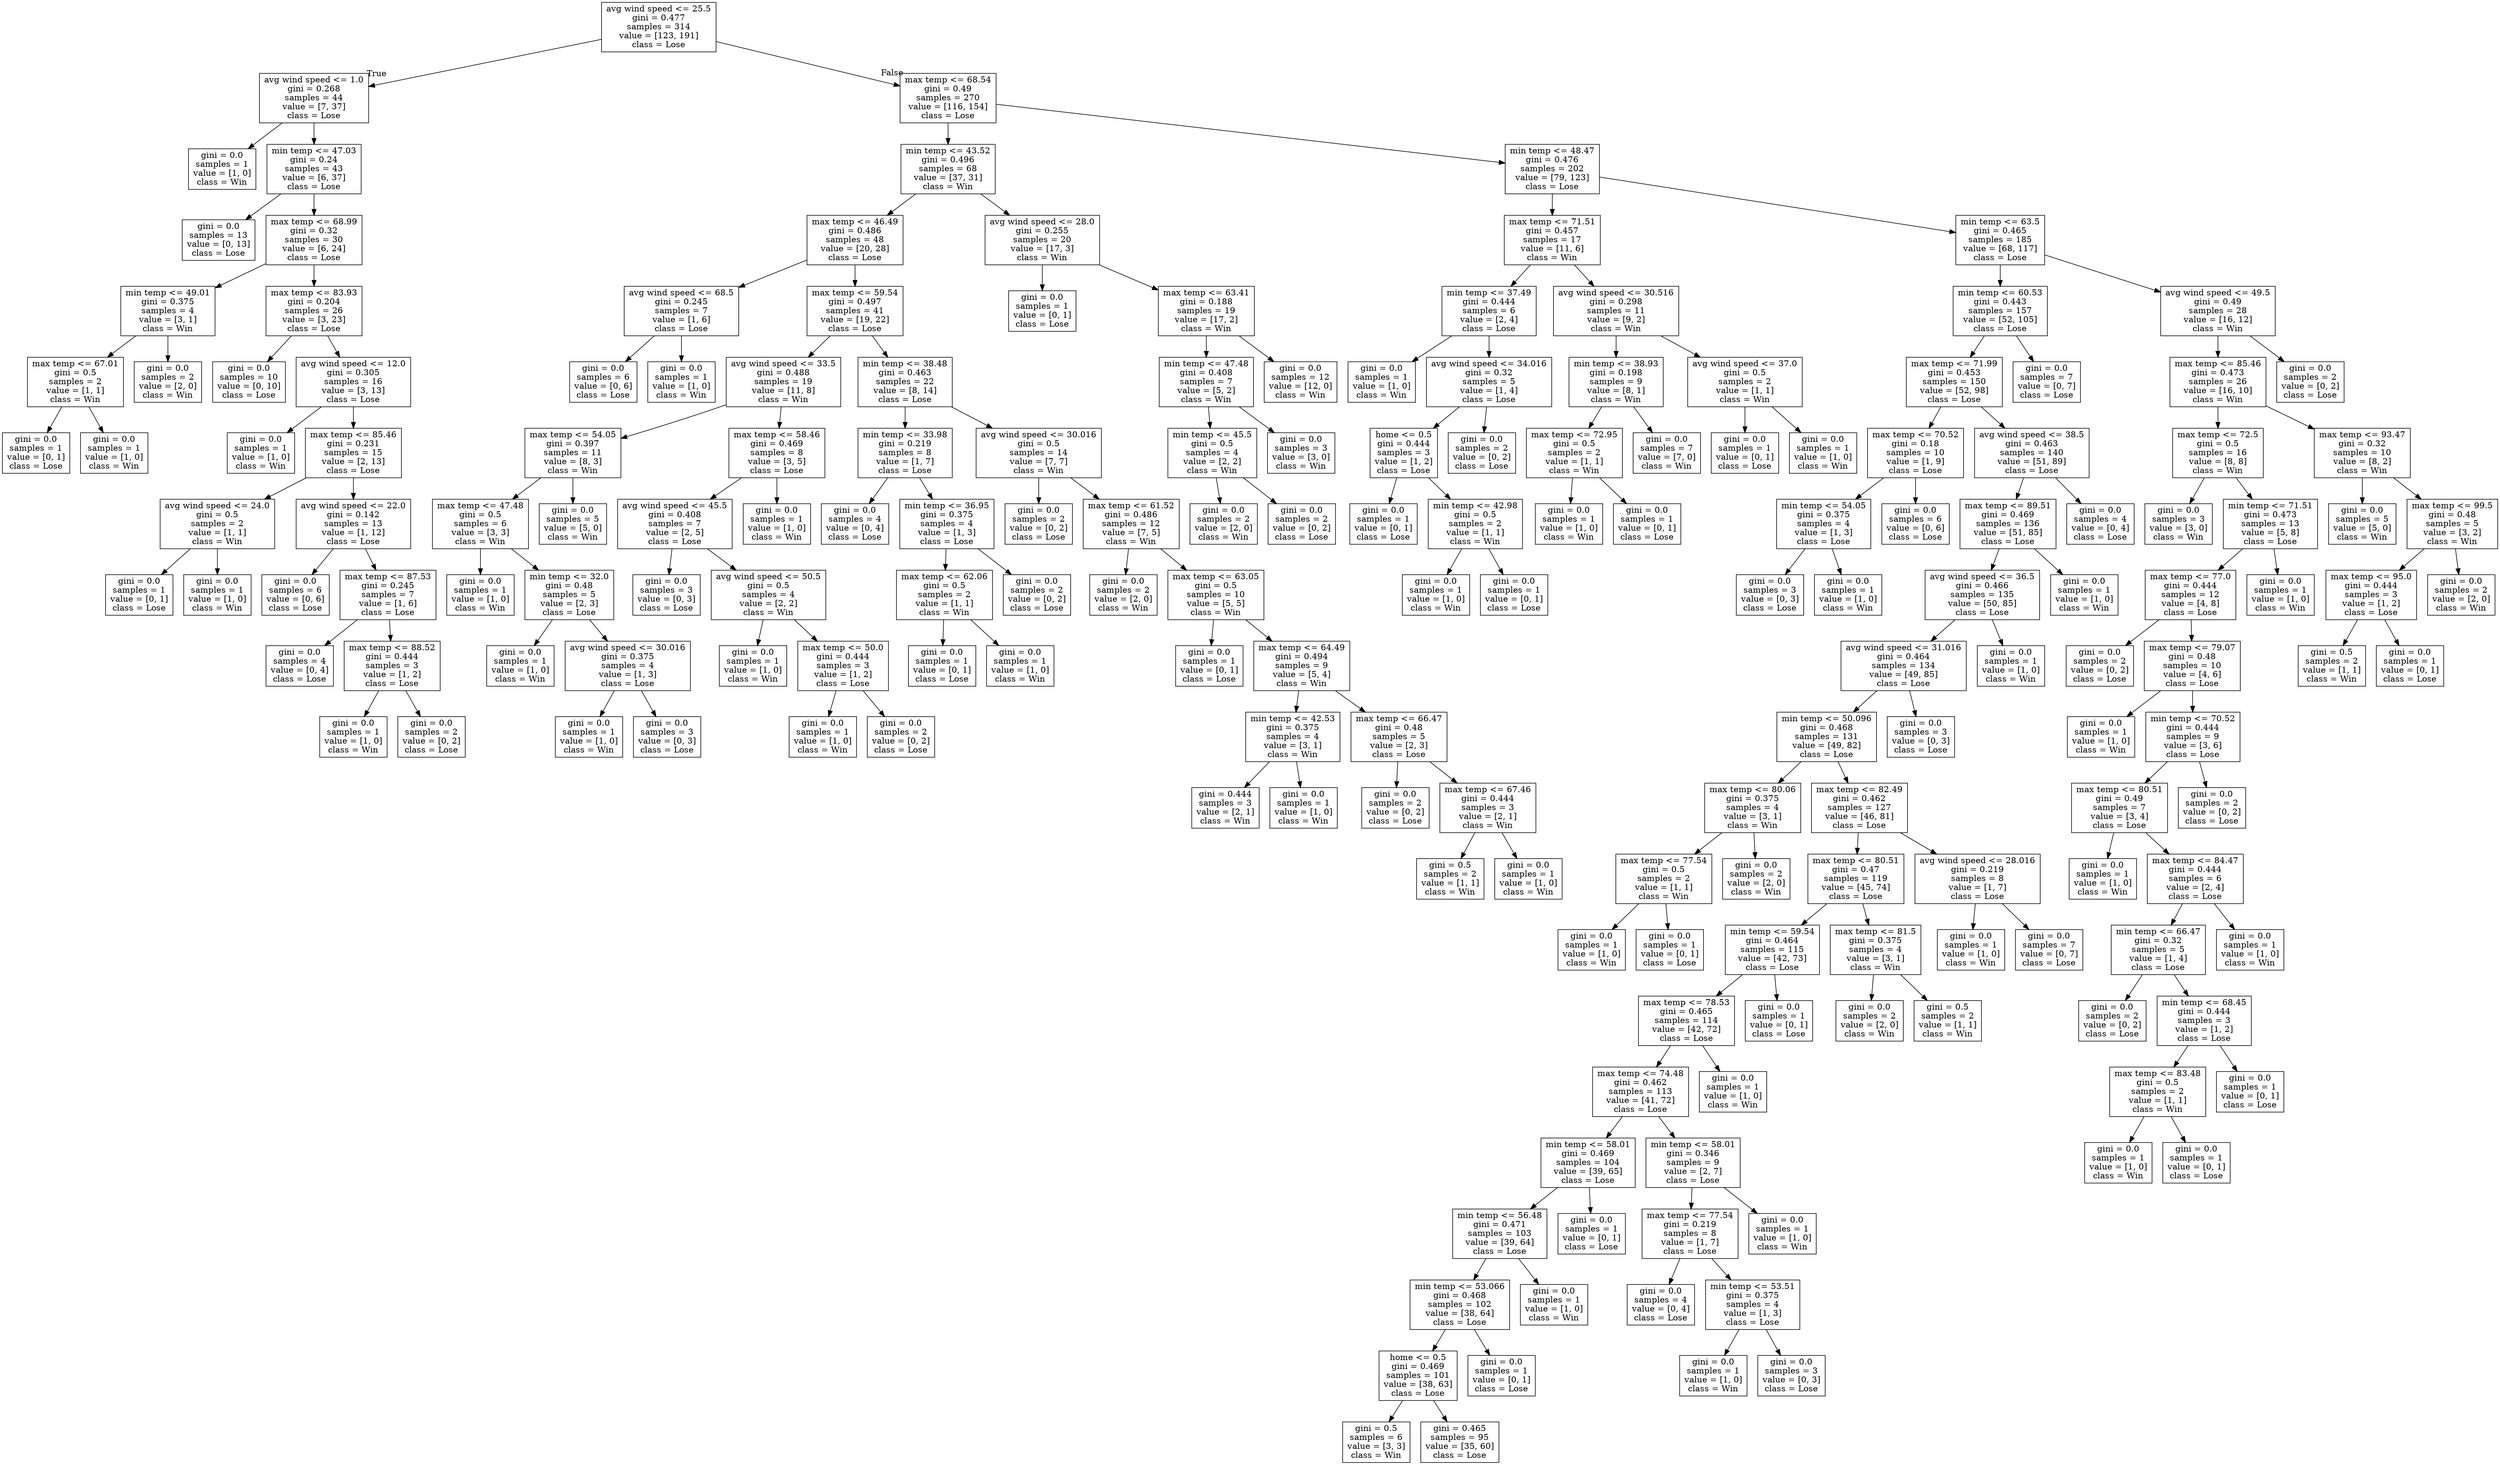 digraph Tree {
node [shape=box] ;
0 [label="avg wind speed <= 25.5\ngini = 0.477\nsamples = 314\nvalue = [123, 191]\nclass = Lose"] ;
1 [label="avg wind speed <= 1.0\ngini = 0.268\nsamples = 44\nvalue = [7, 37]\nclass = Lose"] ;
0 -> 1 [labeldistance=2.5, labelangle=45, headlabel="True"] ;
2 [label="gini = 0.0\nsamples = 1\nvalue = [1, 0]\nclass = Win"] ;
1 -> 2 ;
3 [label="min temp <= 47.03\ngini = 0.24\nsamples = 43\nvalue = [6, 37]\nclass = Lose"] ;
1 -> 3 ;
4 [label="gini = 0.0\nsamples = 13\nvalue = [0, 13]\nclass = Lose"] ;
3 -> 4 ;
5 [label="max temp <= 68.99\ngini = 0.32\nsamples = 30\nvalue = [6, 24]\nclass = Lose"] ;
3 -> 5 ;
6 [label="min temp <= 49.01\ngini = 0.375\nsamples = 4\nvalue = [3, 1]\nclass = Win"] ;
5 -> 6 ;
7 [label="max temp <= 67.01\ngini = 0.5\nsamples = 2\nvalue = [1, 1]\nclass = Win"] ;
6 -> 7 ;
8 [label="gini = 0.0\nsamples = 1\nvalue = [0, 1]\nclass = Lose"] ;
7 -> 8 ;
9 [label="gini = 0.0\nsamples = 1\nvalue = [1, 0]\nclass = Win"] ;
7 -> 9 ;
10 [label="gini = 0.0\nsamples = 2\nvalue = [2, 0]\nclass = Win"] ;
6 -> 10 ;
11 [label="max temp <= 83.93\ngini = 0.204\nsamples = 26\nvalue = [3, 23]\nclass = Lose"] ;
5 -> 11 ;
12 [label="gini = 0.0\nsamples = 10\nvalue = [0, 10]\nclass = Lose"] ;
11 -> 12 ;
13 [label="avg wind speed <= 12.0\ngini = 0.305\nsamples = 16\nvalue = [3, 13]\nclass = Lose"] ;
11 -> 13 ;
14 [label="gini = 0.0\nsamples = 1\nvalue = [1, 0]\nclass = Win"] ;
13 -> 14 ;
15 [label="max temp <= 85.46\ngini = 0.231\nsamples = 15\nvalue = [2, 13]\nclass = Lose"] ;
13 -> 15 ;
16 [label="avg wind speed <= 24.0\ngini = 0.5\nsamples = 2\nvalue = [1, 1]\nclass = Win"] ;
15 -> 16 ;
17 [label="gini = 0.0\nsamples = 1\nvalue = [0, 1]\nclass = Lose"] ;
16 -> 17 ;
18 [label="gini = 0.0\nsamples = 1\nvalue = [1, 0]\nclass = Win"] ;
16 -> 18 ;
19 [label="avg wind speed <= 22.0\ngini = 0.142\nsamples = 13\nvalue = [1, 12]\nclass = Lose"] ;
15 -> 19 ;
20 [label="gini = 0.0\nsamples = 6\nvalue = [0, 6]\nclass = Lose"] ;
19 -> 20 ;
21 [label="max temp <= 87.53\ngini = 0.245\nsamples = 7\nvalue = [1, 6]\nclass = Lose"] ;
19 -> 21 ;
22 [label="gini = 0.0\nsamples = 4\nvalue = [0, 4]\nclass = Lose"] ;
21 -> 22 ;
23 [label="max temp <= 88.52\ngini = 0.444\nsamples = 3\nvalue = [1, 2]\nclass = Lose"] ;
21 -> 23 ;
24 [label="gini = 0.0\nsamples = 1\nvalue = [1, 0]\nclass = Win"] ;
23 -> 24 ;
25 [label="gini = 0.0\nsamples = 2\nvalue = [0, 2]\nclass = Lose"] ;
23 -> 25 ;
26 [label="max temp <= 68.54\ngini = 0.49\nsamples = 270\nvalue = [116, 154]\nclass = Lose"] ;
0 -> 26 [labeldistance=2.5, labelangle=-45, headlabel="False"] ;
27 [label="min temp <= 43.52\ngini = 0.496\nsamples = 68\nvalue = [37, 31]\nclass = Win"] ;
26 -> 27 ;
28 [label="max temp <= 46.49\ngini = 0.486\nsamples = 48\nvalue = [20, 28]\nclass = Lose"] ;
27 -> 28 ;
29 [label="avg wind speed <= 68.5\ngini = 0.245\nsamples = 7\nvalue = [1, 6]\nclass = Lose"] ;
28 -> 29 ;
30 [label="gini = 0.0\nsamples = 6\nvalue = [0, 6]\nclass = Lose"] ;
29 -> 30 ;
31 [label="gini = 0.0\nsamples = 1\nvalue = [1, 0]\nclass = Win"] ;
29 -> 31 ;
32 [label="max temp <= 59.54\ngini = 0.497\nsamples = 41\nvalue = [19, 22]\nclass = Lose"] ;
28 -> 32 ;
33 [label="avg wind speed <= 33.5\ngini = 0.488\nsamples = 19\nvalue = [11, 8]\nclass = Win"] ;
32 -> 33 ;
34 [label="max temp <= 54.05\ngini = 0.397\nsamples = 11\nvalue = [8, 3]\nclass = Win"] ;
33 -> 34 ;
35 [label="max temp <= 47.48\ngini = 0.5\nsamples = 6\nvalue = [3, 3]\nclass = Win"] ;
34 -> 35 ;
36 [label="gini = 0.0\nsamples = 1\nvalue = [1, 0]\nclass = Win"] ;
35 -> 36 ;
37 [label="min temp <= 32.0\ngini = 0.48\nsamples = 5\nvalue = [2, 3]\nclass = Lose"] ;
35 -> 37 ;
38 [label="gini = 0.0\nsamples = 1\nvalue = [1, 0]\nclass = Win"] ;
37 -> 38 ;
39 [label="avg wind speed <= 30.016\ngini = 0.375\nsamples = 4\nvalue = [1, 3]\nclass = Lose"] ;
37 -> 39 ;
40 [label="gini = 0.0\nsamples = 1\nvalue = [1, 0]\nclass = Win"] ;
39 -> 40 ;
41 [label="gini = 0.0\nsamples = 3\nvalue = [0, 3]\nclass = Lose"] ;
39 -> 41 ;
42 [label="gini = 0.0\nsamples = 5\nvalue = [5, 0]\nclass = Win"] ;
34 -> 42 ;
43 [label="max temp <= 58.46\ngini = 0.469\nsamples = 8\nvalue = [3, 5]\nclass = Lose"] ;
33 -> 43 ;
44 [label="avg wind speed <= 45.5\ngini = 0.408\nsamples = 7\nvalue = [2, 5]\nclass = Lose"] ;
43 -> 44 ;
45 [label="gini = 0.0\nsamples = 3\nvalue = [0, 3]\nclass = Lose"] ;
44 -> 45 ;
46 [label="avg wind speed <= 50.5\ngini = 0.5\nsamples = 4\nvalue = [2, 2]\nclass = Win"] ;
44 -> 46 ;
47 [label="gini = 0.0\nsamples = 1\nvalue = [1, 0]\nclass = Win"] ;
46 -> 47 ;
48 [label="max temp <= 50.0\ngini = 0.444\nsamples = 3\nvalue = [1, 2]\nclass = Lose"] ;
46 -> 48 ;
49 [label="gini = 0.0\nsamples = 1\nvalue = [1, 0]\nclass = Win"] ;
48 -> 49 ;
50 [label="gini = 0.0\nsamples = 2\nvalue = [0, 2]\nclass = Lose"] ;
48 -> 50 ;
51 [label="gini = 0.0\nsamples = 1\nvalue = [1, 0]\nclass = Win"] ;
43 -> 51 ;
52 [label="min temp <= 38.48\ngini = 0.463\nsamples = 22\nvalue = [8, 14]\nclass = Lose"] ;
32 -> 52 ;
53 [label="min temp <= 33.98\ngini = 0.219\nsamples = 8\nvalue = [1, 7]\nclass = Lose"] ;
52 -> 53 ;
54 [label="gini = 0.0\nsamples = 4\nvalue = [0, 4]\nclass = Lose"] ;
53 -> 54 ;
55 [label="min temp <= 36.95\ngini = 0.375\nsamples = 4\nvalue = [1, 3]\nclass = Lose"] ;
53 -> 55 ;
56 [label="max temp <= 62.06\ngini = 0.5\nsamples = 2\nvalue = [1, 1]\nclass = Win"] ;
55 -> 56 ;
57 [label="gini = 0.0\nsamples = 1\nvalue = [0, 1]\nclass = Lose"] ;
56 -> 57 ;
58 [label="gini = 0.0\nsamples = 1\nvalue = [1, 0]\nclass = Win"] ;
56 -> 58 ;
59 [label="gini = 0.0\nsamples = 2\nvalue = [0, 2]\nclass = Lose"] ;
55 -> 59 ;
60 [label="avg wind speed <= 30.016\ngini = 0.5\nsamples = 14\nvalue = [7, 7]\nclass = Win"] ;
52 -> 60 ;
61 [label="gini = 0.0\nsamples = 2\nvalue = [0, 2]\nclass = Lose"] ;
60 -> 61 ;
62 [label="max temp <= 61.52\ngini = 0.486\nsamples = 12\nvalue = [7, 5]\nclass = Win"] ;
60 -> 62 ;
63 [label="gini = 0.0\nsamples = 2\nvalue = [2, 0]\nclass = Win"] ;
62 -> 63 ;
64 [label="max temp <= 63.05\ngini = 0.5\nsamples = 10\nvalue = [5, 5]\nclass = Win"] ;
62 -> 64 ;
65 [label="gini = 0.0\nsamples = 1\nvalue = [0, 1]\nclass = Lose"] ;
64 -> 65 ;
66 [label="max temp <= 64.49\ngini = 0.494\nsamples = 9\nvalue = [5, 4]\nclass = Win"] ;
64 -> 66 ;
67 [label="min temp <= 42.53\ngini = 0.375\nsamples = 4\nvalue = [3, 1]\nclass = Win"] ;
66 -> 67 ;
68 [label="gini = 0.444\nsamples = 3\nvalue = [2, 1]\nclass = Win"] ;
67 -> 68 ;
69 [label="gini = 0.0\nsamples = 1\nvalue = [1, 0]\nclass = Win"] ;
67 -> 69 ;
70 [label="max temp <= 66.47\ngini = 0.48\nsamples = 5\nvalue = [2, 3]\nclass = Lose"] ;
66 -> 70 ;
71 [label="gini = 0.0\nsamples = 2\nvalue = [0, 2]\nclass = Lose"] ;
70 -> 71 ;
72 [label="max temp <= 67.46\ngini = 0.444\nsamples = 3\nvalue = [2, 1]\nclass = Win"] ;
70 -> 72 ;
73 [label="gini = 0.5\nsamples = 2\nvalue = [1, 1]\nclass = Win"] ;
72 -> 73 ;
74 [label="gini = 0.0\nsamples = 1\nvalue = [1, 0]\nclass = Win"] ;
72 -> 74 ;
75 [label="avg wind speed <= 28.0\ngini = 0.255\nsamples = 20\nvalue = [17, 3]\nclass = Win"] ;
27 -> 75 ;
76 [label="gini = 0.0\nsamples = 1\nvalue = [0, 1]\nclass = Lose"] ;
75 -> 76 ;
77 [label="max temp <= 63.41\ngini = 0.188\nsamples = 19\nvalue = [17, 2]\nclass = Win"] ;
75 -> 77 ;
78 [label="min temp <= 47.48\ngini = 0.408\nsamples = 7\nvalue = [5, 2]\nclass = Win"] ;
77 -> 78 ;
79 [label="min temp <= 45.5\ngini = 0.5\nsamples = 4\nvalue = [2, 2]\nclass = Win"] ;
78 -> 79 ;
80 [label="gini = 0.0\nsamples = 2\nvalue = [2, 0]\nclass = Win"] ;
79 -> 80 ;
81 [label="gini = 0.0\nsamples = 2\nvalue = [0, 2]\nclass = Lose"] ;
79 -> 81 ;
82 [label="gini = 0.0\nsamples = 3\nvalue = [3, 0]\nclass = Win"] ;
78 -> 82 ;
83 [label="gini = 0.0\nsamples = 12\nvalue = [12, 0]\nclass = Win"] ;
77 -> 83 ;
84 [label="min temp <= 48.47\ngini = 0.476\nsamples = 202\nvalue = [79, 123]\nclass = Lose"] ;
26 -> 84 ;
85 [label="max temp <= 71.51\ngini = 0.457\nsamples = 17\nvalue = [11, 6]\nclass = Win"] ;
84 -> 85 ;
86 [label="min temp <= 37.49\ngini = 0.444\nsamples = 6\nvalue = [2, 4]\nclass = Lose"] ;
85 -> 86 ;
87 [label="gini = 0.0\nsamples = 1\nvalue = [1, 0]\nclass = Win"] ;
86 -> 87 ;
88 [label="avg wind speed <= 34.016\ngini = 0.32\nsamples = 5\nvalue = [1, 4]\nclass = Lose"] ;
86 -> 88 ;
89 [label="home <= 0.5\ngini = 0.444\nsamples = 3\nvalue = [1, 2]\nclass = Lose"] ;
88 -> 89 ;
90 [label="gini = 0.0\nsamples = 1\nvalue = [0, 1]\nclass = Lose"] ;
89 -> 90 ;
91 [label="min temp <= 42.98\ngini = 0.5\nsamples = 2\nvalue = [1, 1]\nclass = Win"] ;
89 -> 91 ;
92 [label="gini = 0.0\nsamples = 1\nvalue = [1, 0]\nclass = Win"] ;
91 -> 92 ;
93 [label="gini = 0.0\nsamples = 1\nvalue = [0, 1]\nclass = Lose"] ;
91 -> 93 ;
94 [label="gini = 0.0\nsamples = 2\nvalue = [0, 2]\nclass = Lose"] ;
88 -> 94 ;
95 [label="avg wind speed <= 30.516\ngini = 0.298\nsamples = 11\nvalue = [9, 2]\nclass = Win"] ;
85 -> 95 ;
96 [label="min temp <= 38.93\ngini = 0.198\nsamples = 9\nvalue = [8, 1]\nclass = Win"] ;
95 -> 96 ;
97 [label="max temp <= 72.95\ngini = 0.5\nsamples = 2\nvalue = [1, 1]\nclass = Win"] ;
96 -> 97 ;
98 [label="gini = 0.0\nsamples = 1\nvalue = [1, 0]\nclass = Win"] ;
97 -> 98 ;
99 [label="gini = 0.0\nsamples = 1\nvalue = [0, 1]\nclass = Lose"] ;
97 -> 99 ;
100 [label="gini = 0.0\nsamples = 7\nvalue = [7, 0]\nclass = Win"] ;
96 -> 100 ;
101 [label="avg wind speed <= 37.0\ngini = 0.5\nsamples = 2\nvalue = [1, 1]\nclass = Win"] ;
95 -> 101 ;
102 [label="gini = 0.0\nsamples = 1\nvalue = [0, 1]\nclass = Lose"] ;
101 -> 102 ;
103 [label="gini = 0.0\nsamples = 1\nvalue = [1, 0]\nclass = Win"] ;
101 -> 103 ;
104 [label="min temp <= 63.5\ngini = 0.465\nsamples = 185\nvalue = [68, 117]\nclass = Lose"] ;
84 -> 104 ;
105 [label="min temp <= 60.53\ngini = 0.443\nsamples = 157\nvalue = [52, 105]\nclass = Lose"] ;
104 -> 105 ;
106 [label="max temp <= 71.99\ngini = 0.453\nsamples = 150\nvalue = [52, 98]\nclass = Lose"] ;
105 -> 106 ;
107 [label="max temp <= 70.52\ngini = 0.18\nsamples = 10\nvalue = [1, 9]\nclass = Lose"] ;
106 -> 107 ;
108 [label="min temp <= 54.05\ngini = 0.375\nsamples = 4\nvalue = [1, 3]\nclass = Lose"] ;
107 -> 108 ;
109 [label="gini = 0.0\nsamples = 3\nvalue = [0, 3]\nclass = Lose"] ;
108 -> 109 ;
110 [label="gini = 0.0\nsamples = 1\nvalue = [1, 0]\nclass = Win"] ;
108 -> 110 ;
111 [label="gini = 0.0\nsamples = 6\nvalue = [0, 6]\nclass = Lose"] ;
107 -> 111 ;
112 [label="avg wind speed <= 38.5\ngini = 0.463\nsamples = 140\nvalue = [51, 89]\nclass = Lose"] ;
106 -> 112 ;
113 [label="max temp <= 89.51\ngini = 0.469\nsamples = 136\nvalue = [51, 85]\nclass = Lose"] ;
112 -> 113 ;
114 [label="avg wind speed <= 36.5\ngini = 0.466\nsamples = 135\nvalue = [50, 85]\nclass = Lose"] ;
113 -> 114 ;
115 [label="avg wind speed <= 31.016\ngini = 0.464\nsamples = 134\nvalue = [49, 85]\nclass = Lose"] ;
114 -> 115 ;
116 [label="min temp <= 50.096\ngini = 0.468\nsamples = 131\nvalue = [49, 82]\nclass = Lose"] ;
115 -> 116 ;
117 [label="max temp <= 80.06\ngini = 0.375\nsamples = 4\nvalue = [3, 1]\nclass = Win"] ;
116 -> 117 ;
118 [label="max temp <= 77.54\ngini = 0.5\nsamples = 2\nvalue = [1, 1]\nclass = Win"] ;
117 -> 118 ;
119 [label="gini = 0.0\nsamples = 1\nvalue = [1, 0]\nclass = Win"] ;
118 -> 119 ;
120 [label="gini = 0.0\nsamples = 1\nvalue = [0, 1]\nclass = Lose"] ;
118 -> 120 ;
121 [label="gini = 0.0\nsamples = 2\nvalue = [2, 0]\nclass = Win"] ;
117 -> 121 ;
122 [label="max temp <= 82.49\ngini = 0.462\nsamples = 127\nvalue = [46, 81]\nclass = Lose"] ;
116 -> 122 ;
123 [label="max temp <= 80.51\ngini = 0.47\nsamples = 119\nvalue = [45, 74]\nclass = Lose"] ;
122 -> 123 ;
124 [label="min temp <= 59.54\ngini = 0.464\nsamples = 115\nvalue = [42, 73]\nclass = Lose"] ;
123 -> 124 ;
125 [label="max temp <= 78.53\ngini = 0.465\nsamples = 114\nvalue = [42, 72]\nclass = Lose"] ;
124 -> 125 ;
126 [label="max temp <= 74.48\ngini = 0.462\nsamples = 113\nvalue = [41, 72]\nclass = Lose"] ;
125 -> 126 ;
127 [label="min temp <= 58.01\ngini = 0.469\nsamples = 104\nvalue = [39, 65]\nclass = Lose"] ;
126 -> 127 ;
128 [label="min temp <= 56.48\ngini = 0.471\nsamples = 103\nvalue = [39, 64]\nclass = Lose"] ;
127 -> 128 ;
129 [label="min temp <= 53.066\ngini = 0.468\nsamples = 102\nvalue = [38, 64]\nclass = Lose"] ;
128 -> 129 ;
130 [label="home <= 0.5\ngini = 0.469\nsamples = 101\nvalue = [38, 63]\nclass = Lose"] ;
129 -> 130 ;
131 [label="gini = 0.5\nsamples = 6\nvalue = [3, 3]\nclass = Win"] ;
130 -> 131 ;
132 [label="gini = 0.465\nsamples = 95\nvalue = [35, 60]\nclass = Lose"] ;
130 -> 132 ;
133 [label="gini = 0.0\nsamples = 1\nvalue = [0, 1]\nclass = Lose"] ;
129 -> 133 ;
134 [label="gini = 0.0\nsamples = 1\nvalue = [1, 0]\nclass = Win"] ;
128 -> 134 ;
135 [label="gini = 0.0\nsamples = 1\nvalue = [0, 1]\nclass = Lose"] ;
127 -> 135 ;
136 [label="min temp <= 58.01\ngini = 0.346\nsamples = 9\nvalue = [2, 7]\nclass = Lose"] ;
126 -> 136 ;
137 [label="max temp <= 77.54\ngini = 0.219\nsamples = 8\nvalue = [1, 7]\nclass = Lose"] ;
136 -> 137 ;
138 [label="gini = 0.0\nsamples = 4\nvalue = [0, 4]\nclass = Lose"] ;
137 -> 138 ;
139 [label="min temp <= 53.51\ngini = 0.375\nsamples = 4\nvalue = [1, 3]\nclass = Lose"] ;
137 -> 139 ;
140 [label="gini = 0.0\nsamples = 1\nvalue = [1, 0]\nclass = Win"] ;
139 -> 140 ;
141 [label="gini = 0.0\nsamples = 3\nvalue = [0, 3]\nclass = Lose"] ;
139 -> 141 ;
142 [label="gini = 0.0\nsamples = 1\nvalue = [1, 0]\nclass = Win"] ;
136 -> 142 ;
143 [label="gini = 0.0\nsamples = 1\nvalue = [1, 0]\nclass = Win"] ;
125 -> 143 ;
144 [label="gini = 0.0\nsamples = 1\nvalue = [0, 1]\nclass = Lose"] ;
124 -> 144 ;
145 [label="max temp <= 81.5\ngini = 0.375\nsamples = 4\nvalue = [3, 1]\nclass = Win"] ;
123 -> 145 ;
146 [label="gini = 0.0\nsamples = 2\nvalue = [2, 0]\nclass = Win"] ;
145 -> 146 ;
147 [label="gini = 0.5\nsamples = 2\nvalue = [1, 1]\nclass = Win"] ;
145 -> 147 ;
148 [label="avg wind speed <= 28.016\ngini = 0.219\nsamples = 8\nvalue = [1, 7]\nclass = Lose"] ;
122 -> 148 ;
149 [label="gini = 0.0\nsamples = 1\nvalue = [1, 0]\nclass = Win"] ;
148 -> 149 ;
150 [label="gini = 0.0\nsamples = 7\nvalue = [0, 7]\nclass = Lose"] ;
148 -> 150 ;
151 [label="gini = 0.0\nsamples = 3\nvalue = [0, 3]\nclass = Lose"] ;
115 -> 151 ;
152 [label="gini = 0.0\nsamples = 1\nvalue = [1, 0]\nclass = Win"] ;
114 -> 152 ;
153 [label="gini = 0.0\nsamples = 1\nvalue = [1, 0]\nclass = Win"] ;
113 -> 153 ;
154 [label="gini = 0.0\nsamples = 4\nvalue = [0, 4]\nclass = Lose"] ;
112 -> 154 ;
155 [label="gini = 0.0\nsamples = 7\nvalue = [0, 7]\nclass = Lose"] ;
105 -> 155 ;
156 [label="avg wind speed <= 49.5\ngini = 0.49\nsamples = 28\nvalue = [16, 12]\nclass = Win"] ;
104 -> 156 ;
157 [label="max temp <= 85.46\ngini = 0.473\nsamples = 26\nvalue = [16, 10]\nclass = Win"] ;
156 -> 157 ;
158 [label="max temp <= 72.5\ngini = 0.5\nsamples = 16\nvalue = [8, 8]\nclass = Win"] ;
157 -> 158 ;
159 [label="gini = 0.0\nsamples = 3\nvalue = [3, 0]\nclass = Win"] ;
158 -> 159 ;
160 [label="min temp <= 71.51\ngini = 0.473\nsamples = 13\nvalue = [5, 8]\nclass = Lose"] ;
158 -> 160 ;
161 [label="max temp <= 77.0\ngini = 0.444\nsamples = 12\nvalue = [4, 8]\nclass = Lose"] ;
160 -> 161 ;
162 [label="gini = 0.0\nsamples = 2\nvalue = [0, 2]\nclass = Lose"] ;
161 -> 162 ;
163 [label="max temp <= 79.07\ngini = 0.48\nsamples = 10\nvalue = [4, 6]\nclass = Lose"] ;
161 -> 163 ;
164 [label="gini = 0.0\nsamples = 1\nvalue = [1, 0]\nclass = Win"] ;
163 -> 164 ;
165 [label="min temp <= 70.52\ngini = 0.444\nsamples = 9\nvalue = [3, 6]\nclass = Lose"] ;
163 -> 165 ;
166 [label="max temp <= 80.51\ngini = 0.49\nsamples = 7\nvalue = [3, 4]\nclass = Lose"] ;
165 -> 166 ;
167 [label="gini = 0.0\nsamples = 1\nvalue = [1, 0]\nclass = Win"] ;
166 -> 167 ;
168 [label="max temp <= 84.47\ngini = 0.444\nsamples = 6\nvalue = [2, 4]\nclass = Lose"] ;
166 -> 168 ;
169 [label="min temp <= 66.47\ngini = 0.32\nsamples = 5\nvalue = [1, 4]\nclass = Lose"] ;
168 -> 169 ;
170 [label="gini = 0.0\nsamples = 2\nvalue = [0, 2]\nclass = Lose"] ;
169 -> 170 ;
171 [label="min temp <= 68.45\ngini = 0.444\nsamples = 3\nvalue = [1, 2]\nclass = Lose"] ;
169 -> 171 ;
172 [label="max temp <= 83.48\ngini = 0.5\nsamples = 2\nvalue = [1, 1]\nclass = Win"] ;
171 -> 172 ;
173 [label="gini = 0.0\nsamples = 1\nvalue = [1, 0]\nclass = Win"] ;
172 -> 173 ;
174 [label="gini = 0.0\nsamples = 1\nvalue = [0, 1]\nclass = Lose"] ;
172 -> 174 ;
175 [label="gini = 0.0\nsamples = 1\nvalue = [0, 1]\nclass = Lose"] ;
171 -> 175 ;
176 [label="gini = 0.0\nsamples = 1\nvalue = [1, 0]\nclass = Win"] ;
168 -> 176 ;
177 [label="gini = 0.0\nsamples = 2\nvalue = [0, 2]\nclass = Lose"] ;
165 -> 177 ;
178 [label="gini = 0.0\nsamples = 1\nvalue = [1, 0]\nclass = Win"] ;
160 -> 178 ;
179 [label="max temp <= 93.47\ngini = 0.32\nsamples = 10\nvalue = [8, 2]\nclass = Win"] ;
157 -> 179 ;
180 [label="gini = 0.0\nsamples = 5\nvalue = [5, 0]\nclass = Win"] ;
179 -> 180 ;
181 [label="max temp <= 99.5\ngini = 0.48\nsamples = 5\nvalue = [3, 2]\nclass = Win"] ;
179 -> 181 ;
182 [label="max temp <= 95.0\ngini = 0.444\nsamples = 3\nvalue = [1, 2]\nclass = Lose"] ;
181 -> 182 ;
183 [label="gini = 0.5\nsamples = 2\nvalue = [1, 1]\nclass = Win"] ;
182 -> 183 ;
184 [label="gini = 0.0\nsamples = 1\nvalue = [0, 1]\nclass = Lose"] ;
182 -> 184 ;
185 [label="gini = 0.0\nsamples = 2\nvalue = [2, 0]\nclass = Win"] ;
181 -> 185 ;
186 [label="gini = 0.0\nsamples = 2\nvalue = [0, 2]\nclass = Lose"] ;
156 -> 186 ;
}